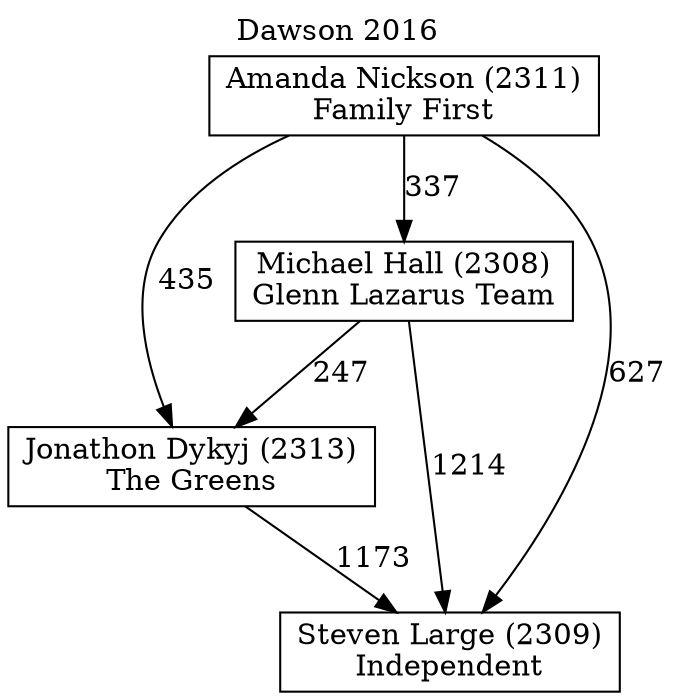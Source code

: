 // House preference flow
digraph "Steven Large (2309)_Dawson_2016" {
	graph [label="Dawson 2016" labelloc=t mclimit=10]
	node [shape=box]
	"Amanda Nickson (2311)" [label="Amanda Nickson (2311)
Family First"]
	"Jonathon Dykyj (2313)" [label="Jonathon Dykyj (2313)
The Greens"]
	"Michael Hall (2308)" [label="Michael Hall (2308)
Glenn Lazarus Team"]
	"Steven Large (2309)" [label="Steven Large (2309)
Independent"]
	"Amanda Nickson (2311)" -> "Jonathon Dykyj (2313)" [label=435]
	"Amanda Nickson (2311)" -> "Michael Hall (2308)" [label=337]
	"Amanda Nickson (2311)" -> "Steven Large (2309)" [label=627]
	"Jonathon Dykyj (2313)" -> "Steven Large (2309)" [label=1173]
	"Michael Hall (2308)" -> "Jonathon Dykyj (2313)" [label=247]
	"Michael Hall (2308)" -> "Steven Large (2309)" [label=1214]
}
